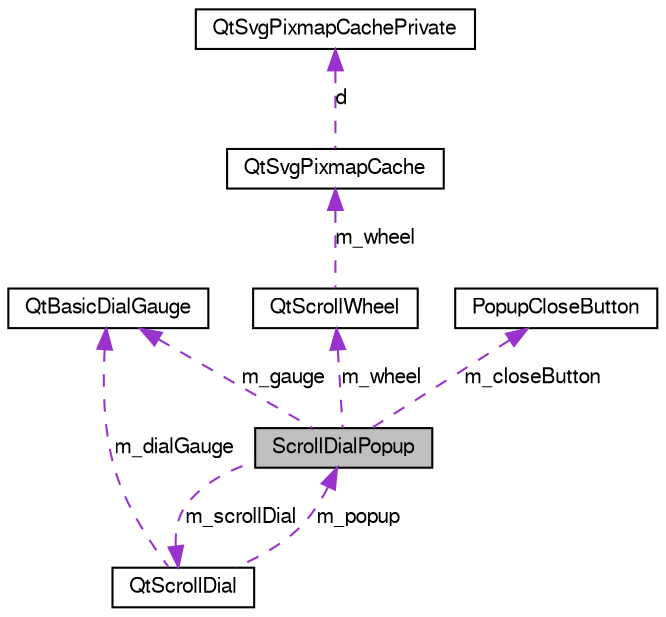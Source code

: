 digraph G
{
  edge [fontname="FreeSans",fontsize="10",labelfontname="FreeSans",labelfontsize="10"];
  node [fontname="FreeSans",fontsize="10",shape=record];
  Node1 [label="ScrollDialPopup",height=0.2,width=0.4,color="black", fillcolor="grey75", style="filled" fontcolor="black"];
  Node2 -> Node1 [dir=back,color="darkorchid3",fontsize="10",style="dashed",label="m_gauge",fontname="FreeSans"];
  Node2 [label="QtBasicDialGauge",height=0.2,width=0.4,color="black", fillcolor="white", style="filled",URL="$classQtBasicDialGauge.html",tooltip="The QtBasicDialGauge class provides a basic dial gauge with SVG graphics."];
  Node3 -> Node1 [dir=back,color="darkorchid3",fontsize="10",style="dashed",label="m_wheel",fontname="FreeSans"];
  Node3 [label="QtScrollWheel",height=0.2,width=0.4,color="black", fillcolor="white", style="filled",URL="$classQtScrollWheel.html",tooltip="The QtScrollWheel class provides a scroll wheel to set values."];
  Node4 -> Node3 [dir=back,color="darkorchid3",fontsize="10",style="dashed",label="m_wheel",fontname="FreeSans"];
  Node4 [label="QtSvgPixmapCache",height=0.2,width=0.4,color="black", fillcolor="white", style="filled",URL="$classQtSvgPixmapCache.html"];
  Node5 -> Node4 [dir=back,color="darkorchid3",fontsize="10",style="dashed",label="d",fontname="FreeSans"];
  Node5 [label="QtSvgPixmapCachePrivate",height=0.2,width=0.4,color="black", fillcolor="white", style="filled",URL="$classQtSvgPixmapCachePrivate.html"];
  Node6 -> Node1 [dir=back,color="darkorchid3",fontsize="10",style="dashed",label="m_closeButton",fontname="FreeSans"];
  Node6 [label="PopupCloseButton",height=0.2,width=0.4,color="black", fillcolor="white", style="filled",URL="$classPopupCloseButton.html",tooltip="Private class used in ScrollDialPopup."];
  Node7 -> Node1 [dir=back,color="darkorchid3",fontsize="10",style="dashed",label="m_scrollDial",fontname="FreeSans"];
  Node7 [label="QtScrollDial",height=0.2,width=0.4,color="black", fillcolor="white", style="filled",URL="$classQtScrollDial.html",tooltip="The QtScrollDial provides a scroll widget with SVG graphics."];
  Node2 -> Node7 [dir=back,color="darkorchid3",fontsize="10",style="dashed",label="m_dialGauge",fontname="FreeSans"];
  Node1 -> Node7 [dir=back,color="darkorchid3",fontsize="10",style="dashed",label="m_popup",fontname="FreeSans"];
}
